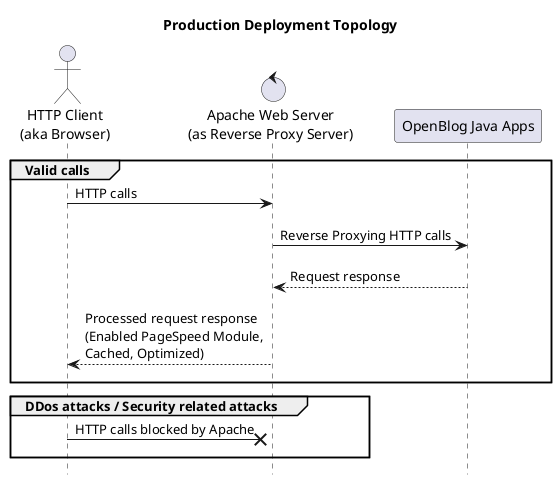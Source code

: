 @startuml

title Production Deployment Topology

actor "HTTP Client\n(aka Browser)" as HC
control "Apache Web Server\n(as Reverse Proxy Server)" as APACHE
participant "OpenBlog Java Apps" as OPENBLOG



group Valid calls
    HC -> APACHE : HTTP calls
    ||10||
    APACHE -> OPENBLOG : Reverse Proxying HTTP calls
    ||10||
    OPENBLOG --> APACHE : Request response
    ||10||
    APACHE --> HC : Processed request response\n(Enabled PageSpeed Module, \nCached, Optimized)
    ||10||
end

group DDos attacks / Security related attacks
    HC ->x APACHE : HTTP calls blocked by Apache
    ||10||
end



hide footbox



@enduml